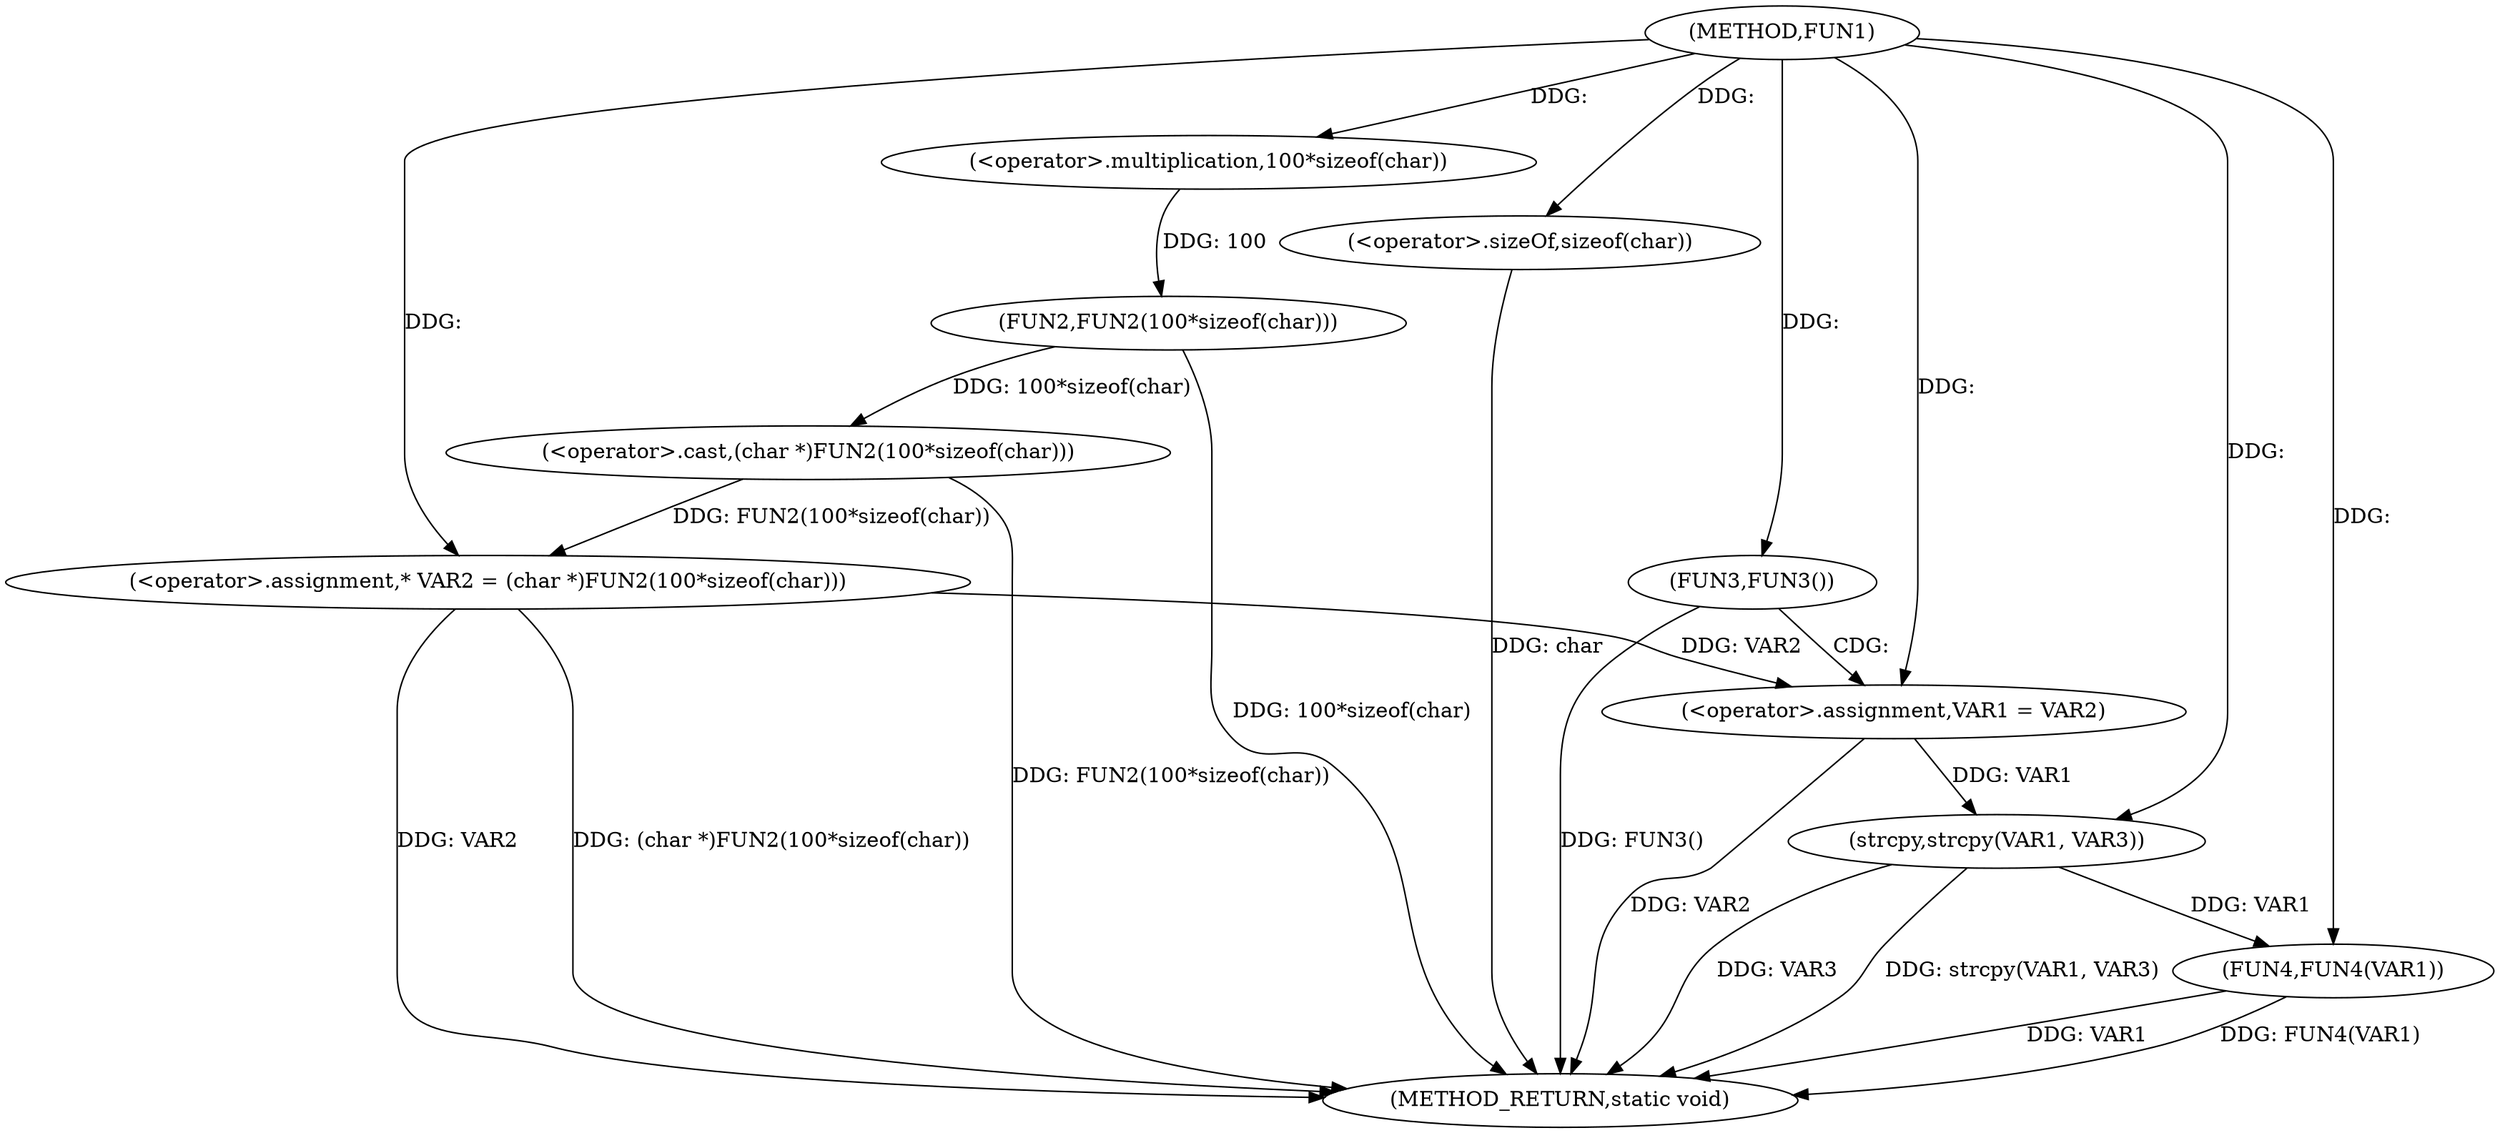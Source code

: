 digraph FUN1 {  
"1000100" [label = "(METHOD,FUN1)" ]
"1000126" [label = "(METHOD_RETURN,static void)" ]
"1000104" [label = "(<operator>.assignment,* VAR2 = (char *)FUN2(100*sizeof(char)))" ]
"1000106" [label = "(<operator>.cast,(char *)FUN2(100*sizeof(char)))" ]
"1000108" [label = "(FUN2,FUN2(100*sizeof(char)))" ]
"1000109" [label = "(<operator>.multiplication,100*sizeof(char))" ]
"1000111" [label = "(<operator>.sizeOf,sizeof(char))" ]
"1000114" [label = "(FUN3,FUN3())" ]
"1000116" [label = "(<operator>.assignment,VAR1 = VAR2)" ]
"1000121" [label = "(strcpy,strcpy(VAR1, VAR3))" ]
"1000124" [label = "(FUN4,FUN4(VAR1))" ]
  "1000124" -> "1000126"  [ label = "DDG: VAR1"] 
  "1000106" -> "1000126"  [ label = "DDG: FUN2(100*sizeof(char))"] 
  "1000104" -> "1000126"  [ label = "DDG: VAR2"] 
  "1000114" -> "1000126"  [ label = "DDG: FUN3()"] 
  "1000121" -> "1000126"  [ label = "DDG: VAR3"] 
  "1000121" -> "1000126"  [ label = "DDG: strcpy(VAR1, VAR3)"] 
  "1000116" -> "1000126"  [ label = "DDG: VAR2"] 
  "1000111" -> "1000126"  [ label = "DDG: char"] 
  "1000124" -> "1000126"  [ label = "DDG: FUN4(VAR1)"] 
  "1000104" -> "1000126"  [ label = "DDG: (char *)FUN2(100*sizeof(char))"] 
  "1000108" -> "1000126"  [ label = "DDG: 100*sizeof(char)"] 
  "1000106" -> "1000104"  [ label = "DDG: FUN2(100*sizeof(char))"] 
  "1000100" -> "1000104"  [ label = "DDG: "] 
  "1000108" -> "1000106"  [ label = "DDG: 100*sizeof(char)"] 
  "1000109" -> "1000108"  [ label = "DDG: 100"] 
  "1000100" -> "1000109"  [ label = "DDG: "] 
  "1000100" -> "1000111"  [ label = "DDG: "] 
  "1000100" -> "1000114"  [ label = "DDG: "] 
  "1000104" -> "1000116"  [ label = "DDG: VAR2"] 
  "1000100" -> "1000116"  [ label = "DDG: "] 
  "1000116" -> "1000121"  [ label = "DDG: VAR1"] 
  "1000100" -> "1000121"  [ label = "DDG: "] 
  "1000121" -> "1000124"  [ label = "DDG: VAR1"] 
  "1000100" -> "1000124"  [ label = "DDG: "] 
  "1000114" -> "1000116"  [ label = "CDG: "] 
}
